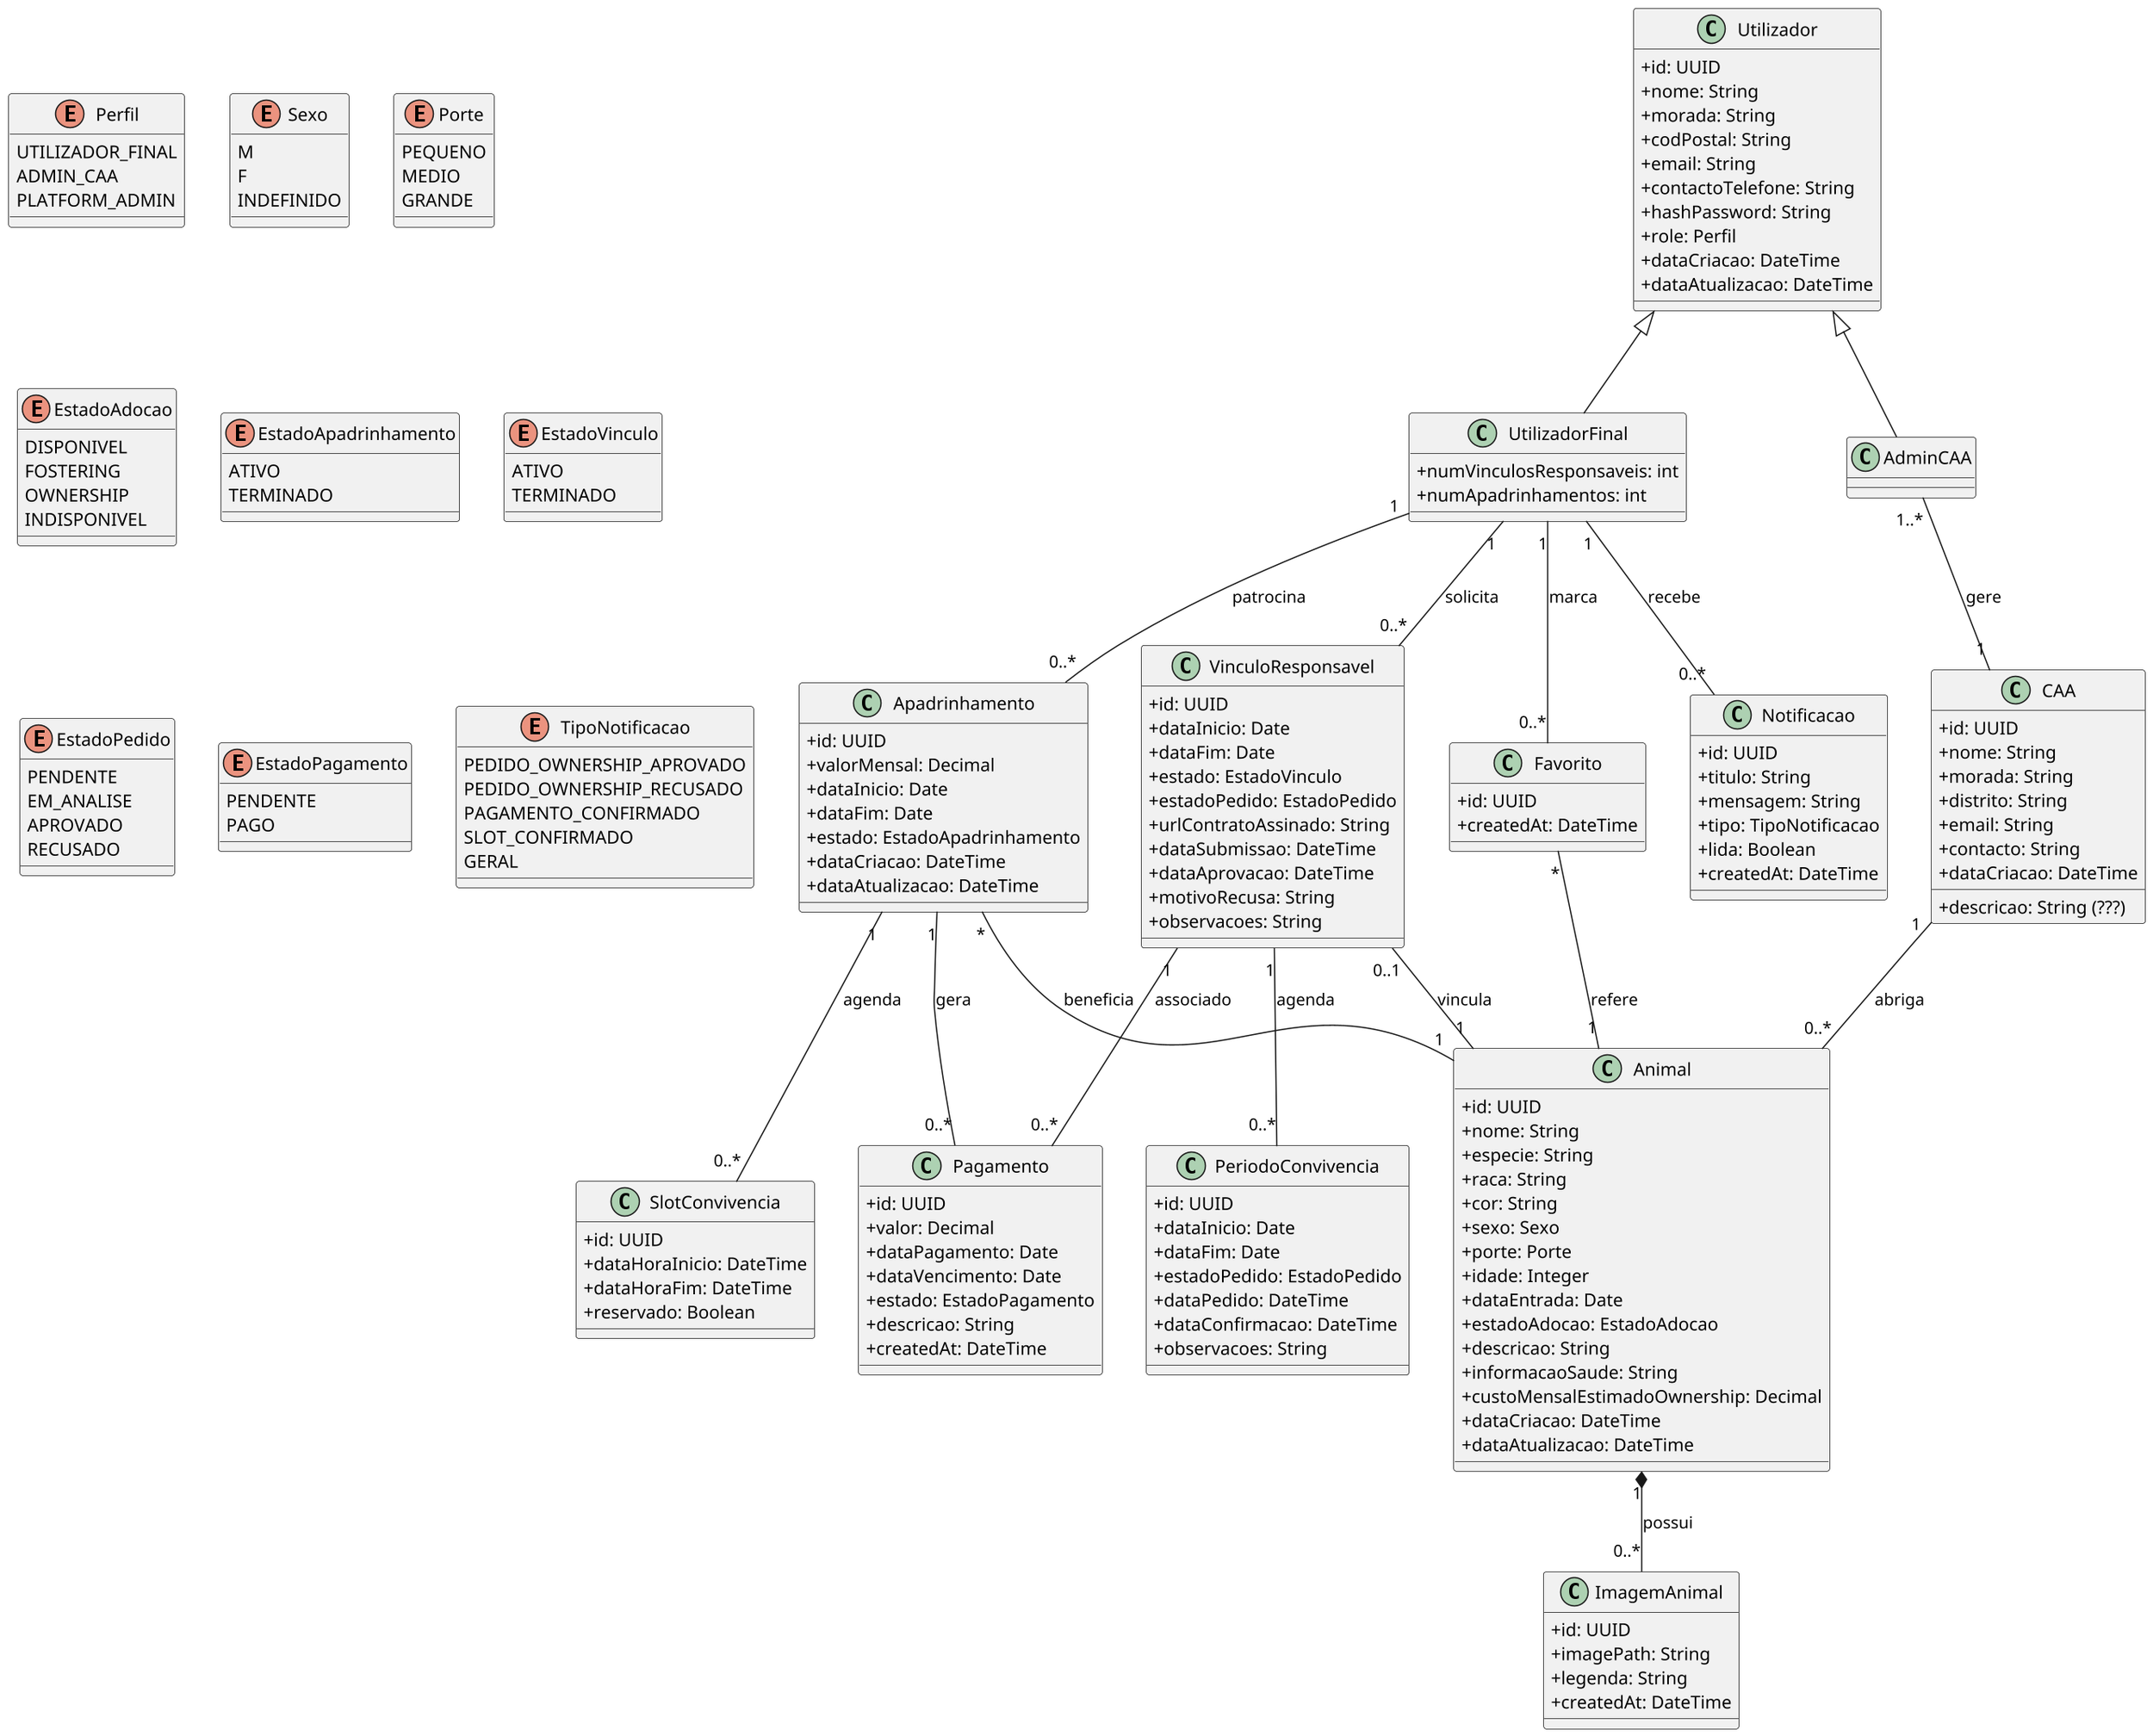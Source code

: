 @startuml
skinparam dpi 150
skinparam classAttributeIconSize 0

' ================ UTILIZADORES ================
class Utilizador {
  +id: UUID
  +nome: String
  +morada: String
  +codPostal: String
  +email: String
  +contactoTelefone: String
  +hashPassword: String
  +role: Perfil
  +dataCriacao: DateTime
  +dataAtualizacao: DateTime
}

class UtilizadorFinal {
  +numVinculosResponsaveis: int
  +numApadrinhamentos: int
}

class AdminCAA {
}

Utilizador <|-- UtilizadorFinal
Utilizador <|-- AdminCAA

' ================ CAA (Centro de Acolhimento Animal) ================
class CAA {
  +id: UUID
  +nome: String
  +morada: String
  +distrito: String
  +email: String
  +contacto: String
  +descricao: String (???)
  +dataCriacao: DateTime
}


' ================ ANIMAIS ================
class Animal {
  +id: UUID
  +nome: String
  +especie: String
  +raca: String
  +cor: String
  +sexo: Sexo
  +porte: Porte
  +idade: Integer
  +dataEntrada: Date
  +estadoAdocao: EstadoAdocao
  +descricao: String
  +informacaoSaude: String
  +custoMensalEstimadoOwnership: Decimal
  +dataCriacao: DateTime
  +dataAtualizacao: DateTime
}

class ImagemAnimal {
  +id: UUID
  +imagePath: String
  +legenda: String
  +createdAt: DateTime
}

' ================ APADRINHAMENTO (Fostering) ================
class Apadrinhamento {
  +id: UUID
  +valorMensal: Decimal
  +dataInicio: Date
  +dataFim: Date
  +estado: EstadoApadrinhamento
  +dataCriacao: DateTime
  +dataAtualizacao: DateTime
}

class SlotConvivencia {
  +id: UUID
  +dataHoraInicio: DateTime
  +dataHoraFim: DateTime
  +reservado: Boolean
}

' ================ VÍNCULO RESPONSÁVEL (Ownership) ================
class VinculoResponsavel {
  +id: UUID
  +dataInicio: Date
  +dataFim: Date
  +estado: EstadoVinculo
  +estadoPedido: EstadoPedido
  +urlContratoAssinado: String
  +dataSubmissao: DateTime
  +dataAprovacao: DateTime
  +motivoRecusa: String
  +observacoes: String
}

class PeriodoConvivencia {
  +id: UUID
  +dataInicio: Date
  +dataFim: Date
  +estadoPedido: EstadoPedido
  +dataPedido: DateTime
  +dataConfirmacao: DateTime
  +observacoes: String
}

' ================ PAGAMENTOS (Mock) ================
class Pagamento {
  +id: UUID
  +valor: Decimal
  +dataPagamento: Date
  +dataVencimento: Date
  +estado: EstadoPagamento
  +descricao: String
  +createdAt: DateTime
}

' ================ OUTROS ================
class Favorito {
  +id: UUID
  +createdAt: DateTime
}

class Notificacao {
  +id: UUID
  +titulo: String
  +mensagem: String
  +tipo: TipoNotificacao
  +lida: Boolean
  +createdAt: DateTime
}

' ================ ENUMS ================
enum Perfil {
  UTILIZADOR_FINAL
  ADMIN_CAA
  PLATFORM_ADMIN
}

enum Sexo {
  M
  F
  INDEFINIDO
}

enum Porte {
  PEQUENO
  MEDIO
  GRANDE
}

enum EstadoAdocao {
  DISPONIVEL
  FOSTERING
  OWNERSHIP
  INDISPONIVEL
}

enum EstadoApadrinhamento {
  ATIVO
  TERMINADO
}

enum EstadoVinculo {
  ATIVO
  TERMINADO
}

enum EstadoPedido {
  PENDENTE
  EM_ANALISE
  APROVADO
  RECUSADO
}

enum EstadoPagamento {
  PENDENTE
  PAGO
}

enum TipoNotificacao {
  PEDIDO_OWNERSHIP_APROVADO
  PEDIDO_OWNERSHIP_RECUSADO
  PAGAMENTO_CONFIRMADO
  SLOT_CONFIRMADO
  GERAL
}

' ================ RELAÇÕES CAA ================
AdminCAA "1..*" -- "1" CAA : gere
CAA "1" -- "0..*" Animal : abriga

' ================ RELAÇÕES ANIMAL ================
Animal "1" *-- "0..*" ImagemAnimal : possui

' ================ RELAÇÕES APADRINHAMENTO ================
UtilizadorFinal "1" -- "0..*" Apadrinhamento : patrocina
Apadrinhamento  "*" -- "1" Animal : beneficia
Apadrinhamento  "1" -- "0..*" SlotConvivencia : agenda
Apadrinhamento  "1" -- "0..*" Pagamento : gera

' ================ RELAÇÕES VÍNCULO RESPONSÁVEL ================
UtilizadorFinal "1" -- "0..*" VinculoResponsavel : solicita
VinculoResponsavel "0..1" -- "1" Animal : vincula
VinculoResponsavel "1" -- "0..*" PeriodoConvivencia : agenda
VinculoResponsavel "1" -- "0..*" Pagamento : associado

' ================ RELAÇÕES UTILIZADOR ================
UtilizadorFinal "1" -- "0..*" Favorito : marca
Favorito "*" -- "1" Animal : refere

UtilizadorFinal "1" -- "0..*" Notificacao : recebe
@enduml
